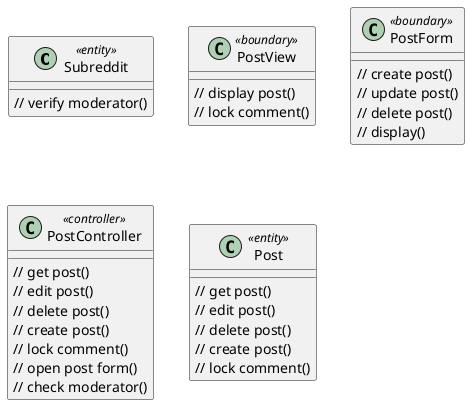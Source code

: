 @startuml
class Subreddit <<entity>> {
  // verify moderator()
}

class PostView <<boundary>> {
  // display post()
  // lock comment()
}

class PostForm <<boundary>> {
  // create post()
  // update post()
  // delete post()
  // display()
}

class PostController <<controller>> {
  // get post()
  // edit post()
  // delete post()
  // create post()
  // lock comment()
  // open post form()
  // check moderator()
}

class Post <<entity>> {
  // get post()
  // edit post()
  // delete post()
  // create post()
  // lock comment()
}

@enduml
